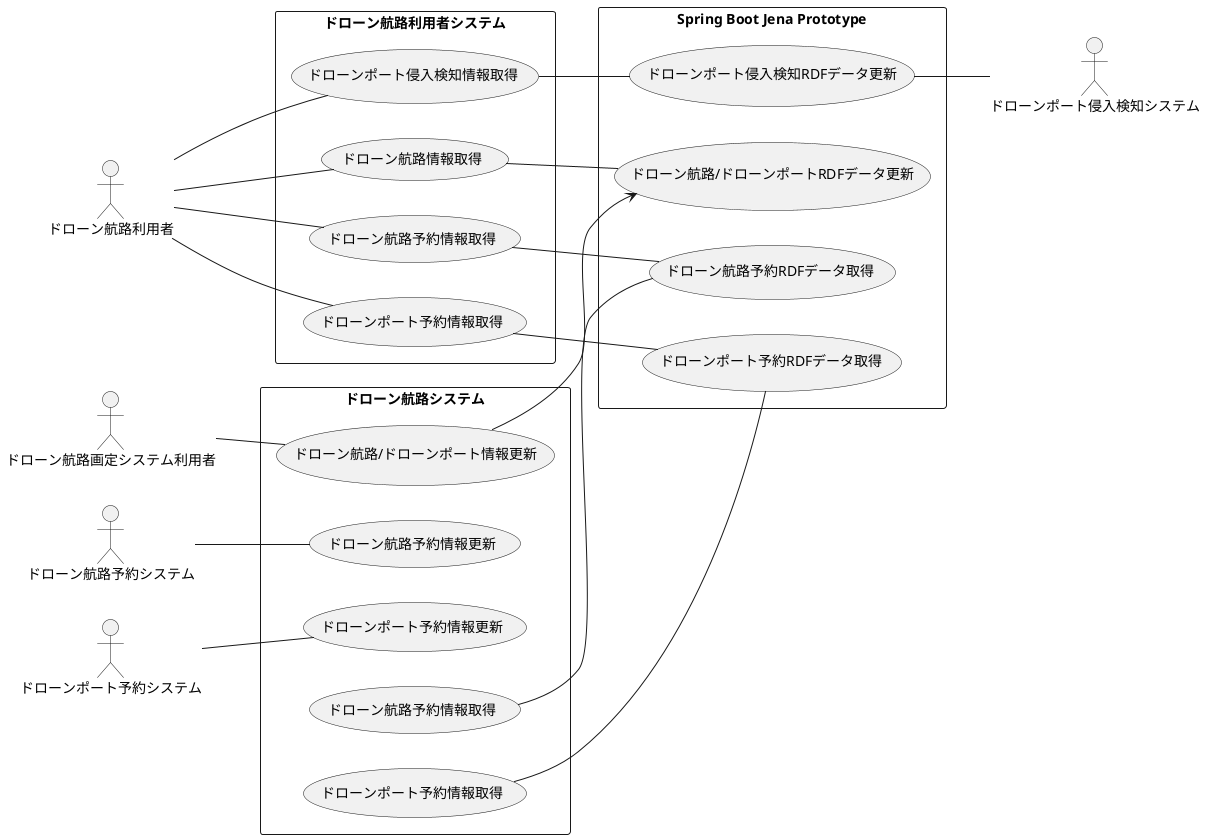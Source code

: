 @startuml
left to right direction

actor "ドローン航路利用者" as DroneAirwayUser
actor "ドローン航路画定システム利用者" as DroneAirwayDesignSystemUser
actor "ドローン航路予約システム" as DroneAirwayReservationSystem
actor "ドローンポート予約システム" as DronePortReservationSystem
actor "ドローンポート侵入検知システム" as DronePortIntrusionSystem

rectangle "ドローン航路利用者システム" {
  (ドローン航路情報取得) as DAUC1
  (ドローン航路予約情報取得) as DAUC2
  (ドローンポート予約情報取得) as DAUC3
  (ドローンポート侵入検知情報取得) as DAUC4
}

rectangle "Spring Boot Jena Prototype" {
  (ドローン航路/ドローンポートRDFデータ更新) as SBJPUC1
  (ドローン航路予約RDFデータ取得) as SBJPUC2
  (ドローンポート予約RDFデータ取得) as SBJPUC3
  (ドローンポート侵入検知RDFデータ更新) as SBJPUC4
}

rectangle "ドローン航路システム" {
  (ドローン航路/ドローンポート情報更新) as DASUC1
  (ドローン航路予約情報更新) as DASUC2
  (ドローンポート予約情報更新) as DASUC3
  (ドローン航路予約情報取得) as DASUC4
  (ドローンポート予約情報取得) as DASUC5
}

DroneAirwayUser -- DAUC1
DroneAirwayUser -- DAUC2
DroneAirwayUser -- DAUC3
DroneAirwayUser -- DAUC4

DAUC1 -- SBJPUC1
DAUC2 -- SBJPUC2
DAUC3 -- SBJPUC3
DAUC4 -- SBJPUC4

DASUC1 --> SBJPUC1
DASUC4 -- SBJPUC2
DASUC5 -- SBJPUC3

DroneAirwayDesignSystemUser -- DASUC1
DroneAirwayReservationSystem -- DASUC2
DronePortReservationSystem -- DASUC3

SBJPUC4 -- DronePortIntrusionSystem

@enduml
